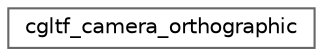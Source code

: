 digraph "Graphical Class Hierarchy"
{
 // LATEX_PDF_SIZE
  bgcolor="transparent";
  edge [fontname=Helvetica,fontsize=10,labelfontname=Helvetica,labelfontsize=10];
  node [fontname=Helvetica,fontsize=10,shape=box,height=0.2,width=0.4];
  rankdir="LR";
  Node0 [id="Node000000",label="cgltf_camera_orthographic",height=0.2,width=0.4,color="grey40", fillcolor="white", style="filled",URL="$structcgltf__camera__orthographic.html",tooltip=" "];
}
